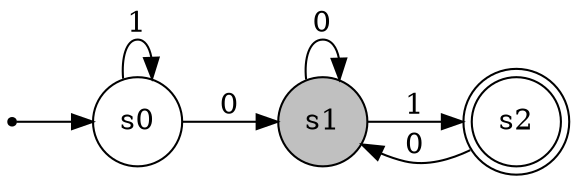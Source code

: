 // AF
digraph {
	node [shape=circle]
	edge [color=black]
	rankdir=LR size="8,5"
	ponto [label=ponto shape=point]
	s0 [label=s0 fillcolor=grey shape=circle style=filled]
	ponto -> s0 [shape=circle]
	s2 [label=s2 shape=doublecircle]
	s0 [label=s0]
	s0 [label=s0]
	s0 -> s0 [label=1]
	s0 [label=s0]
	s1 [label=s1]
	s0 -> s1 [label=0]
	s1 [label=s1]
	s1 [label=s1]
	s1 -> s1 [label=0]
	s1 [label=s1]
	s2 [label=s2]
	s1 -> s2 [label=1]
	s2 [label=s2]
	s1 [label=s1]
	s2 -> s1 [label=0]
	s0 [label=s0 fillcolor=white style=filled]
	s0 [label=s0 fillcolor=grey style=filled]
	s0 [label=s0 fillcolor=white style=filled]
	s0 [label=s0 fillcolor=grey style=filled]
	s0 [label=s0 fillcolor=white style=filled]
	s0 [label=s0 fillcolor=grey style=filled]
	s0 [label=s0 fillcolor=white style=filled]
	s0 [label=s0 fillcolor=white style=filled]
	s1 [label=s1 fillcolor=grey style=filled]
}
